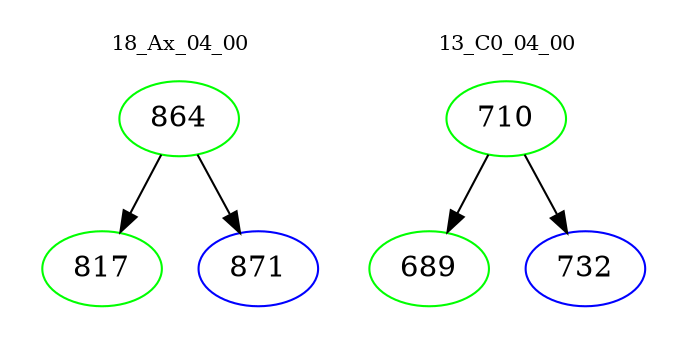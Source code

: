 digraph{
subgraph cluster_0 {
color = white
label = "18_Ax_04_00";
fontsize=10;
T0_864 [label="864", color="green"]
T0_864 -> T0_817 [color="black"]
T0_817 [label="817", color="green"]
T0_864 -> T0_871 [color="black"]
T0_871 [label="871", color="blue"]
}
subgraph cluster_1 {
color = white
label = "13_C0_04_00";
fontsize=10;
T1_710 [label="710", color="green"]
T1_710 -> T1_689 [color="black"]
T1_689 [label="689", color="green"]
T1_710 -> T1_732 [color="black"]
T1_732 [label="732", color="blue"]
}
}
